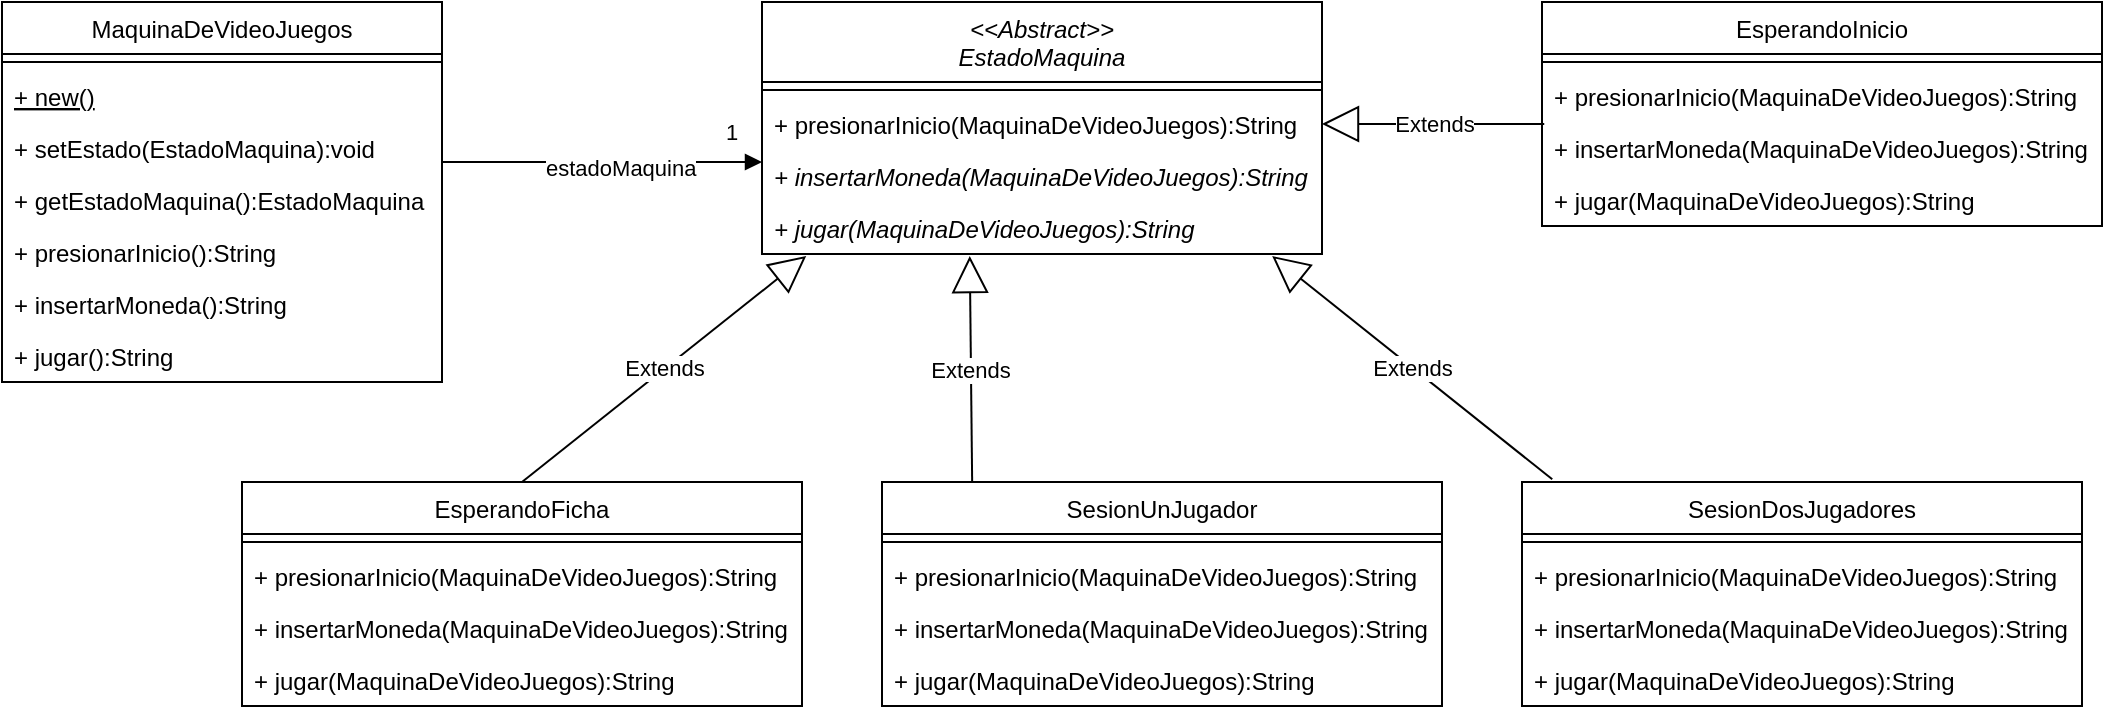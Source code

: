 <mxfile version="20.5.3" type="github">
  <diagram id="C5RBs43oDa-KdzZeNtuy" name="Page-1">
    <mxGraphModel dx="1021" dy="529" grid="1" gridSize="10" guides="1" tooltips="1" connect="1" arrows="1" fold="1" page="1" pageScale="1" pageWidth="827" pageHeight="1169" math="0" shadow="0">
      <root>
        <mxCell id="WIyWlLk6GJQsqaUBKTNV-0" />
        <mxCell id="WIyWlLk6GJQsqaUBKTNV-1" parent="WIyWlLk6GJQsqaUBKTNV-0" />
        <mxCell id="SFOYFUCtj3-T00dfImxZ-0" value="MaquinaDeVideoJuegos" style="swimlane;fontStyle=0;align=center;verticalAlign=top;childLayout=stackLayout;horizontal=1;startSize=26;horizontalStack=0;resizeParent=1;resizeParentMax=0;resizeLast=0;collapsible=1;marginBottom=0;" vertex="1" parent="WIyWlLk6GJQsqaUBKTNV-1">
          <mxGeometry x="80" y="120" width="220" height="190" as="geometry" />
        </mxCell>
        <mxCell id="SFOYFUCtj3-T00dfImxZ-2" value="" style="line;strokeWidth=1;fillColor=none;align=left;verticalAlign=middle;spacingTop=-1;spacingLeft=3;spacingRight=3;rotatable=0;labelPosition=right;points=[];portConstraint=eastwest;strokeColor=inherit;" vertex="1" parent="SFOYFUCtj3-T00dfImxZ-0">
          <mxGeometry y="26" width="220" height="8" as="geometry" />
        </mxCell>
        <mxCell id="SFOYFUCtj3-T00dfImxZ-3" value="+ new()" style="text;strokeColor=none;fillColor=none;align=left;verticalAlign=top;spacingLeft=4;spacingRight=4;overflow=hidden;rotatable=0;points=[[0,0.5],[1,0.5]];portConstraint=eastwest;fontStyle=4" vertex="1" parent="SFOYFUCtj3-T00dfImxZ-0">
          <mxGeometry y="34" width="220" height="26" as="geometry" />
        </mxCell>
        <mxCell id="SFOYFUCtj3-T00dfImxZ-4" value="+ setEstado(EstadoMaquina):void" style="text;strokeColor=none;fillColor=none;align=left;verticalAlign=top;spacingLeft=4;spacingRight=4;overflow=hidden;rotatable=0;points=[[0,0.5],[1,0.5]];portConstraint=eastwest;fontStyle=0" vertex="1" parent="SFOYFUCtj3-T00dfImxZ-0">
          <mxGeometry y="60" width="220" height="26" as="geometry" />
        </mxCell>
        <mxCell id="SFOYFUCtj3-T00dfImxZ-5" value="+ getEstadoMaquina():EstadoMaquina" style="text;strokeColor=none;fillColor=none;align=left;verticalAlign=top;spacingLeft=4;spacingRight=4;overflow=hidden;rotatable=0;points=[[0,0.5],[1,0.5]];portConstraint=eastwest;fontStyle=0" vertex="1" parent="SFOYFUCtj3-T00dfImxZ-0">
          <mxGeometry y="86" width="220" height="26" as="geometry" />
        </mxCell>
        <mxCell id="SFOYFUCtj3-T00dfImxZ-6" value="+ presionarInicio():String" style="text;strokeColor=none;fillColor=none;align=left;verticalAlign=top;spacingLeft=4;spacingRight=4;overflow=hidden;rotatable=0;points=[[0,0.5],[1,0.5]];portConstraint=eastwest;fontStyle=0" vertex="1" parent="SFOYFUCtj3-T00dfImxZ-0">
          <mxGeometry y="112" width="220" height="26" as="geometry" />
        </mxCell>
        <mxCell id="SFOYFUCtj3-T00dfImxZ-7" value="+ insertarMoneda():String" style="text;strokeColor=none;fillColor=none;align=left;verticalAlign=top;spacingLeft=4;spacingRight=4;overflow=hidden;rotatable=0;points=[[0,0.5],[1,0.5]];portConstraint=eastwest;fontStyle=0" vertex="1" parent="SFOYFUCtj3-T00dfImxZ-0">
          <mxGeometry y="138" width="220" height="26" as="geometry" />
        </mxCell>
        <mxCell id="SFOYFUCtj3-T00dfImxZ-8" value="+ jugar():String" style="text;strokeColor=none;fillColor=none;align=left;verticalAlign=top;spacingLeft=4;spacingRight=4;overflow=hidden;rotatable=0;points=[[0,0.5],[1,0.5]];portConstraint=eastwest;fontStyle=0" vertex="1" parent="SFOYFUCtj3-T00dfImxZ-0">
          <mxGeometry y="164" width="220" height="26" as="geometry" />
        </mxCell>
        <mxCell id="SFOYFUCtj3-T00dfImxZ-9" value="&lt;&lt;Abstract&gt;&gt;&#xa;EstadoMaquina" style="swimlane;fontStyle=2;align=center;verticalAlign=top;childLayout=stackLayout;horizontal=1;startSize=40;horizontalStack=0;resizeParent=1;resizeParentMax=0;resizeLast=0;collapsible=1;marginBottom=0;" vertex="1" parent="WIyWlLk6GJQsqaUBKTNV-1">
          <mxGeometry x="460" y="120" width="280" height="126" as="geometry" />
        </mxCell>
        <mxCell id="SFOYFUCtj3-T00dfImxZ-11" value="" style="line;strokeWidth=1;fillColor=none;align=left;verticalAlign=middle;spacingTop=-1;spacingLeft=3;spacingRight=3;rotatable=0;labelPosition=right;points=[];portConstraint=eastwest;strokeColor=inherit;" vertex="1" parent="SFOYFUCtj3-T00dfImxZ-9">
          <mxGeometry y="40" width="280" height="8" as="geometry" />
        </mxCell>
        <mxCell id="SFOYFUCtj3-T00dfImxZ-12" value="+ presionarInicio(MaquinaDeVideoJuegos):String" style="text;strokeColor=none;fillColor=none;align=left;verticalAlign=top;spacingLeft=4;spacingRight=4;overflow=hidden;rotatable=0;points=[[0,0.5],[1,0.5]];portConstraint=eastwest;fontStyle=0" vertex="1" parent="SFOYFUCtj3-T00dfImxZ-9">
          <mxGeometry y="48" width="280" height="26" as="geometry" />
        </mxCell>
        <mxCell id="SFOYFUCtj3-T00dfImxZ-13" value="+ insertarMoneda(MaquinaDeVideoJuegos):String" style="text;strokeColor=none;fillColor=none;align=left;verticalAlign=top;spacingLeft=4;spacingRight=4;overflow=hidden;rotatable=0;points=[[0,0.5],[1,0.5]];portConstraint=eastwest;fontStyle=2" vertex="1" parent="SFOYFUCtj3-T00dfImxZ-9">
          <mxGeometry y="74" width="280" height="26" as="geometry" />
        </mxCell>
        <mxCell id="SFOYFUCtj3-T00dfImxZ-14" value="+ jugar(MaquinaDeVideoJuegos):String" style="text;strokeColor=none;fillColor=none;align=left;verticalAlign=top;spacingLeft=4;spacingRight=4;overflow=hidden;rotatable=0;points=[[0,0.5],[1,0.5]];portConstraint=eastwest;fontStyle=2" vertex="1" parent="SFOYFUCtj3-T00dfImxZ-9">
          <mxGeometry y="100" width="280" height="26" as="geometry" />
        </mxCell>
        <mxCell id="SFOYFUCtj3-T00dfImxZ-17" value="estadoMaquina" style="endArrow=block;endFill=1;html=1;edgeStyle=orthogonalEdgeStyle;align=left;verticalAlign=top;rounded=0;" edge="1" parent="WIyWlLk6GJQsqaUBKTNV-1">
          <mxGeometry x="-0.375" y="10" relative="1" as="geometry">
            <mxPoint x="300" y="200" as="sourcePoint" />
            <mxPoint x="460" y="200" as="targetPoint" />
            <mxPoint as="offset" />
          </mxGeometry>
        </mxCell>
        <mxCell id="SFOYFUCtj3-T00dfImxZ-18" value="1" style="edgeLabel;resizable=0;html=1;align=left;verticalAlign=bottom;" connectable="0" vertex="1" parent="SFOYFUCtj3-T00dfImxZ-17">
          <mxGeometry x="-1" relative="1" as="geometry">
            <mxPoint x="140" y="-7" as="offset" />
          </mxGeometry>
        </mxCell>
        <mxCell id="SFOYFUCtj3-T00dfImxZ-19" value="EsperandoFicha" style="swimlane;fontStyle=0;align=center;verticalAlign=top;childLayout=stackLayout;horizontal=1;startSize=26;horizontalStack=0;resizeParent=1;resizeParentMax=0;resizeLast=0;collapsible=1;marginBottom=0;" vertex="1" parent="WIyWlLk6GJQsqaUBKTNV-1">
          <mxGeometry x="200" y="360" width="280" height="112" as="geometry" />
        </mxCell>
        <mxCell id="SFOYFUCtj3-T00dfImxZ-21" value="" style="line;strokeWidth=1;fillColor=none;align=left;verticalAlign=middle;spacingTop=-1;spacingLeft=3;spacingRight=3;rotatable=0;labelPosition=right;points=[];portConstraint=eastwest;strokeColor=inherit;" vertex="1" parent="SFOYFUCtj3-T00dfImxZ-19">
          <mxGeometry y="26" width="280" height="8" as="geometry" />
        </mxCell>
        <mxCell id="SFOYFUCtj3-T00dfImxZ-44" value="+ presionarInicio(MaquinaDeVideoJuegos):String" style="text;strokeColor=none;fillColor=none;align=left;verticalAlign=top;spacingLeft=4;spacingRight=4;overflow=hidden;rotatable=0;points=[[0,0.5],[1,0.5]];portConstraint=eastwest;" vertex="1" parent="SFOYFUCtj3-T00dfImxZ-19">
          <mxGeometry y="34" width="280" height="26" as="geometry" />
        </mxCell>
        <mxCell id="SFOYFUCtj3-T00dfImxZ-22" value="+ insertarMoneda(MaquinaDeVideoJuegos):String" style="text;strokeColor=none;fillColor=none;align=left;verticalAlign=top;spacingLeft=4;spacingRight=4;overflow=hidden;rotatable=0;points=[[0,0.5],[1,0.5]];portConstraint=eastwest;" vertex="1" parent="SFOYFUCtj3-T00dfImxZ-19">
          <mxGeometry y="60" width="280" height="26" as="geometry" />
        </mxCell>
        <mxCell id="SFOYFUCtj3-T00dfImxZ-26" value="+ jugar(MaquinaDeVideoJuegos):String" style="text;strokeColor=none;fillColor=none;align=left;verticalAlign=top;spacingLeft=4;spacingRight=4;overflow=hidden;rotatable=0;points=[[0,0.5],[1,0.5]];portConstraint=eastwest;" vertex="1" parent="SFOYFUCtj3-T00dfImxZ-19">
          <mxGeometry y="86" width="280" height="26" as="geometry" />
        </mxCell>
        <mxCell id="SFOYFUCtj3-T00dfImxZ-27" value="Extends" style="endArrow=block;endSize=16;endFill=0;html=1;rounded=0;exitX=0.5;exitY=0;exitDx=0;exitDy=0;entryX=0.079;entryY=1.038;entryDx=0;entryDy=0;entryPerimeter=0;" edge="1" parent="WIyWlLk6GJQsqaUBKTNV-1" source="SFOYFUCtj3-T00dfImxZ-19" target="SFOYFUCtj3-T00dfImxZ-14">
          <mxGeometry width="160" relative="1" as="geometry">
            <mxPoint x="360" y="280" as="sourcePoint" />
            <mxPoint x="520" y="280" as="targetPoint" />
          </mxGeometry>
        </mxCell>
        <mxCell id="SFOYFUCtj3-T00dfImxZ-28" value="SesionUnJugador" style="swimlane;fontStyle=0;align=center;verticalAlign=top;childLayout=stackLayout;horizontal=1;startSize=26;horizontalStack=0;resizeParent=1;resizeParentMax=0;resizeLast=0;collapsible=1;marginBottom=0;" vertex="1" parent="WIyWlLk6GJQsqaUBKTNV-1">
          <mxGeometry x="520" y="360" width="280" height="112" as="geometry" />
        </mxCell>
        <mxCell id="SFOYFUCtj3-T00dfImxZ-29" value="" style="line;strokeWidth=1;fillColor=none;align=left;verticalAlign=middle;spacingTop=-1;spacingLeft=3;spacingRight=3;rotatable=0;labelPosition=right;points=[];portConstraint=eastwest;strokeColor=inherit;" vertex="1" parent="SFOYFUCtj3-T00dfImxZ-28">
          <mxGeometry y="26" width="280" height="8" as="geometry" />
        </mxCell>
        <mxCell id="SFOYFUCtj3-T00dfImxZ-45" value="+ presionarInicio(MaquinaDeVideoJuegos):String" style="text;strokeColor=none;fillColor=none;align=left;verticalAlign=top;spacingLeft=4;spacingRight=4;overflow=hidden;rotatable=0;points=[[0,0.5],[1,0.5]];portConstraint=eastwest;" vertex="1" parent="SFOYFUCtj3-T00dfImxZ-28">
          <mxGeometry y="34" width="280" height="26" as="geometry" />
        </mxCell>
        <mxCell id="SFOYFUCtj3-T00dfImxZ-30" value="+ insertarMoneda(MaquinaDeVideoJuegos):String" style="text;strokeColor=none;fillColor=none;align=left;verticalAlign=top;spacingLeft=4;spacingRight=4;overflow=hidden;rotatable=0;points=[[0,0.5],[1,0.5]];portConstraint=eastwest;" vertex="1" parent="SFOYFUCtj3-T00dfImxZ-28">
          <mxGeometry y="60" width="280" height="26" as="geometry" />
        </mxCell>
        <mxCell id="SFOYFUCtj3-T00dfImxZ-31" value="+ jugar(MaquinaDeVideoJuegos):String" style="text;strokeColor=none;fillColor=none;align=left;verticalAlign=top;spacingLeft=4;spacingRight=4;overflow=hidden;rotatable=0;points=[[0,0.5],[1,0.5]];portConstraint=eastwest;" vertex="1" parent="SFOYFUCtj3-T00dfImxZ-28">
          <mxGeometry y="86" width="280" height="26" as="geometry" />
        </mxCell>
        <mxCell id="SFOYFUCtj3-T00dfImxZ-32" value="Extends" style="endArrow=block;endSize=16;endFill=0;html=1;rounded=0;exitX=0.161;exitY=0;exitDx=0;exitDy=0;exitPerimeter=0;entryX=0.371;entryY=1.038;entryDx=0;entryDy=0;entryPerimeter=0;" edge="1" parent="WIyWlLk6GJQsqaUBKTNV-1" source="SFOYFUCtj3-T00dfImxZ-28" target="SFOYFUCtj3-T00dfImxZ-14">
          <mxGeometry width="160" relative="1" as="geometry">
            <mxPoint x="540" y="320" as="sourcePoint" />
            <mxPoint x="700" y="320" as="targetPoint" />
          </mxGeometry>
        </mxCell>
        <mxCell id="SFOYFUCtj3-T00dfImxZ-33" value="SesionDosJugadores" style="swimlane;fontStyle=0;align=center;verticalAlign=top;childLayout=stackLayout;horizontal=1;startSize=26;horizontalStack=0;resizeParent=1;resizeParentMax=0;resizeLast=0;collapsible=1;marginBottom=0;" vertex="1" parent="WIyWlLk6GJQsqaUBKTNV-1">
          <mxGeometry x="840" y="360" width="280" height="112" as="geometry" />
        </mxCell>
        <mxCell id="SFOYFUCtj3-T00dfImxZ-34" value="" style="line;strokeWidth=1;fillColor=none;align=left;verticalAlign=middle;spacingTop=-1;spacingLeft=3;spacingRight=3;rotatable=0;labelPosition=right;points=[];portConstraint=eastwest;strokeColor=inherit;" vertex="1" parent="SFOYFUCtj3-T00dfImxZ-33">
          <mxGeometry y="26" width="280" height="8" as="geometry" />
        </mxCell>
        <mxCell id="SFOYFUCtj3-T00dfImxZ-46" value="+ presionarInicio(MaquinaDeVideoJuegos):String" style="text;strokeColor=none;fillColor=none;align=left;verticalAlign=top;spacingLeft=4;spacingRight=4;overflow=hidden;rotatable=0;points=[[0,0.5],[1,0.5]];portConstraint=eastwest;" vertex="1" parent="SFOYFUCtj3-T00dfImxZ-33">
          <mxGeometry y="34" width="280" height="26" as="geometry" />
        </mxCell>
        <mxCell id="SFOYFUCtj3-T00dfImxZ-35" value="+ insertarMoneda(MaquinaDeVideoJuegos):String" style="text;strokeColor=none;fillColor=none;align=left;verticalAlign=top;spacingLeft=4;spacingRight=4;overflow=hidden;rotatable=0;points=[[0,0.5],[1,0.5]];portConstraint=eastwest;" vertex="1" parent="SFOYFUCtj3-T00dfImxZ-33">
          <mxGeometry y="60" width="280" height="26" as="geometry" />
        </mxCell>
        <mxCell id="SFOYFUCtj3-T00dfImxZ-36" value="+ jugar(MaquinaDeVideoJuegos):String" style="text;strokeColor=none;fillColor=none;align=left;verticalAlign=top;spacingLeft=4;spacingRight=4;overflow=hidden;rotatable=0;points=[[0,0.5],[1,0.5]];portConstraint=eastwest;" vertex="1" parent="SFOYFUCtj3-T00dfImxZ-33">
          <mxGeometry y="86" width="280" height="26" as="geometry" />
        </mxCell>
        <mxCell id="SFOYFUCtj3-T00dfImxZ-37" value="Extends" style="endArrow=block;endSize=16;endFill=0;html=1;rounded=0;exitX=0.054;exitY=-0.012;exitDx=0;exitDy=0;exitPerimeter=0;entryX=0.911;entryY=1.038;entryDx=0;entryDy=0;entryPerimeter=0;" edge="1" parent="WIyWlLk6GJQsqaUBKTNV-1" source="SFOYFUCtj3-T00dfImxZ-33" target="SFOYFUCtj3-T00dfImxZ-14">
          <mxGeometry width="160" relative="1" as="geometry">
            <mxPoint x="850" y="300" as="sourcePoint" />
            <mxPoint x="1010" y="300" as="targetPoint" />
          </mxGeometry>
        </mxCell>
        <mxCell id="SFOYFUCtj3-T00dfImxZ-38" value="EsperandoInicio" style="swimlane;fontStyle=0;align=center;verticalAlign=top;childLayout=stackLayout;horizontal=1;startSize=26;horizontalStack=0;resizeParent=1;resizeParentMax=0;resizeLast=0;collapsible=1;marginBottom=0;" vertex="1" parent="WIyWlLk6GJQsqaUBKTNV-1">
          <mxGeometry x="850" y="120" width="280" height="112" as="geometry" />
        </mxCell>
        <mxCell id="SFOYFUCtj3-T00dfImxZ-39" value="" style="line;strokeWidth=1;fillColor=none;align=left;verticalAlign=middle;spacingTop=-1;spacingLeft=3;spacingRight=3;rotatable=0;labelPosition=right;points=[];portConstraint=eastwest;strokeColor=inherit;" vertex="1" parent="SFOYFUCtj3-T00dfImxZ-38">
          <mxGeometry y="26" width="280" height="8" as="geometry" />
        </mxCell>
        <mxCell id="SFOYFUCtj3-T00dfImxZ-42" value="+ presionarInicio(MaquinaDeVideoJuegos):String" style="text;strokeColor=none;fillColor=none;align=left;verticalAlign=top;spacingLeft=4;spacingRight=4;overflow=hidden;rotatable=0;points=[[0,0.5],[1,0.5]];portConstraint=eastwest;" vertex="1" parent="SFOYFUCtj3-T00dfImxZ-38">
          <mxGeometry y="34" width="280" height="26" as="geometry" />
        </mxCell>
        <mxCell id="SFOYFUCtj3-T00dfImxZ-40" value="+ insertarMoneda(MaquinaDeVideoJuegos):String" style="text;strokeColor=none;fillColor=none;align=left;verticalAlign=top;spacingLeft=4;spacingRight=4;overflow=hidden;rotatable=0;points=[[0,0.5],[1,0.5]];portConstraint=eastwest;" vertex="1" parent="SFOYFUCtj3-T00dfImxZ-38">
          <mxGeometry y="60" width="280" height="26" as="geometry" />
        </mxCell>
        <mxCell id="SFOYFUCtj3-T00dfImxZ-41" value="+ jugar(MaquinaDeVideoJuegos):String" style="text;strokeColor=none;fillColor=none;align=left;verticalAlign=top;spacingLeft=4;spacingRight=4;overflow=hidden;rotatable=0;points=[[0,0.5],[1,0.5]];portConstraint=eastwest;" vertex="1" parent="SFOYFUCtj3-T00dfImxZ-38">
          <mxGeometry y="86" width="280" height="26" as="geometry" />
        </mxCell>
        <mxCell id="SFOYFUCtj3-T00dfImxZ-43" value="Extends" style="endArrow=block;endSize=16;endFill=0;html=1;rounded=0;entryX=1;entryY=0.5;entryDx=0;entryDy=0;exitX=0.004;exitY=0.038;exitDx=0;exitDy=0;exitPerimeter=0;" edge="1" parent="WIyWlLk6GJQsqaUBKTNV-1" source="SFOYFUCtj3-T00dfImxZ-40" target="SFOYFUCtj3-T00dfImxZ-12">
          <mxGeometry width="160" relative="1" as="geometry">
            <mxPoint x="840" y="290" as="sourcePoint" />
            <mxPoint x="1000" y="290" as="targetPoint" />
            <mxPoint as="offset" />
          </mxGeometry>
        </mxCell>
      </root>
    </mxGraphModel>
  </diagram>
</mxfile>
